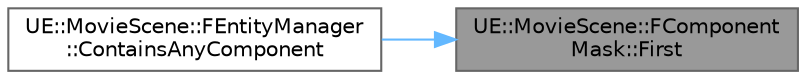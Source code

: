 digraph "UE::MovieScene::FComponentMask::First"
{
 // INTERACTIVE_SVG=YES
 // LATEX_PDF_SIZE
  bgcolor="transparent";
  edge [fontname=Helvetica,fontsize=10,labelfontname=Helvetica,labelfontsize=10];
  node [fontname=Helvetica,fontsize=10,shape=box,height=0.2,width=0.4];
  rankdir="RL";
  Node1 [id="Node000001",label="UE::MovieScene::FComponent\lMask::First",height=0.2,width=0.4,color="gray40", fillcolor="grey60", style="filled", fontcolor="black",tooltip="Find the first component type ID in this mask, or Invalid if the mask is empty."];
  Node1 -> Node2 [id="edge1_Node000001_Node000002",dir="back",color="steelblue1",style="solid",tooltip=" "];
  Node2 [id="Node000002",label="UE::MovieScene::FEntityManager\l::ContainsAnyComponent",height=0.2,width=0.4,color="grey40", fillcolor="white", style="filled",URL="$d6/d19/classUE_1_1MovieScene_1_1FEntityManager.html#a92a0eda1f34e3b3cf873fd5afbbbae4c",tooltip="Check whether any entity in this manager has any of the specified components."];
}
